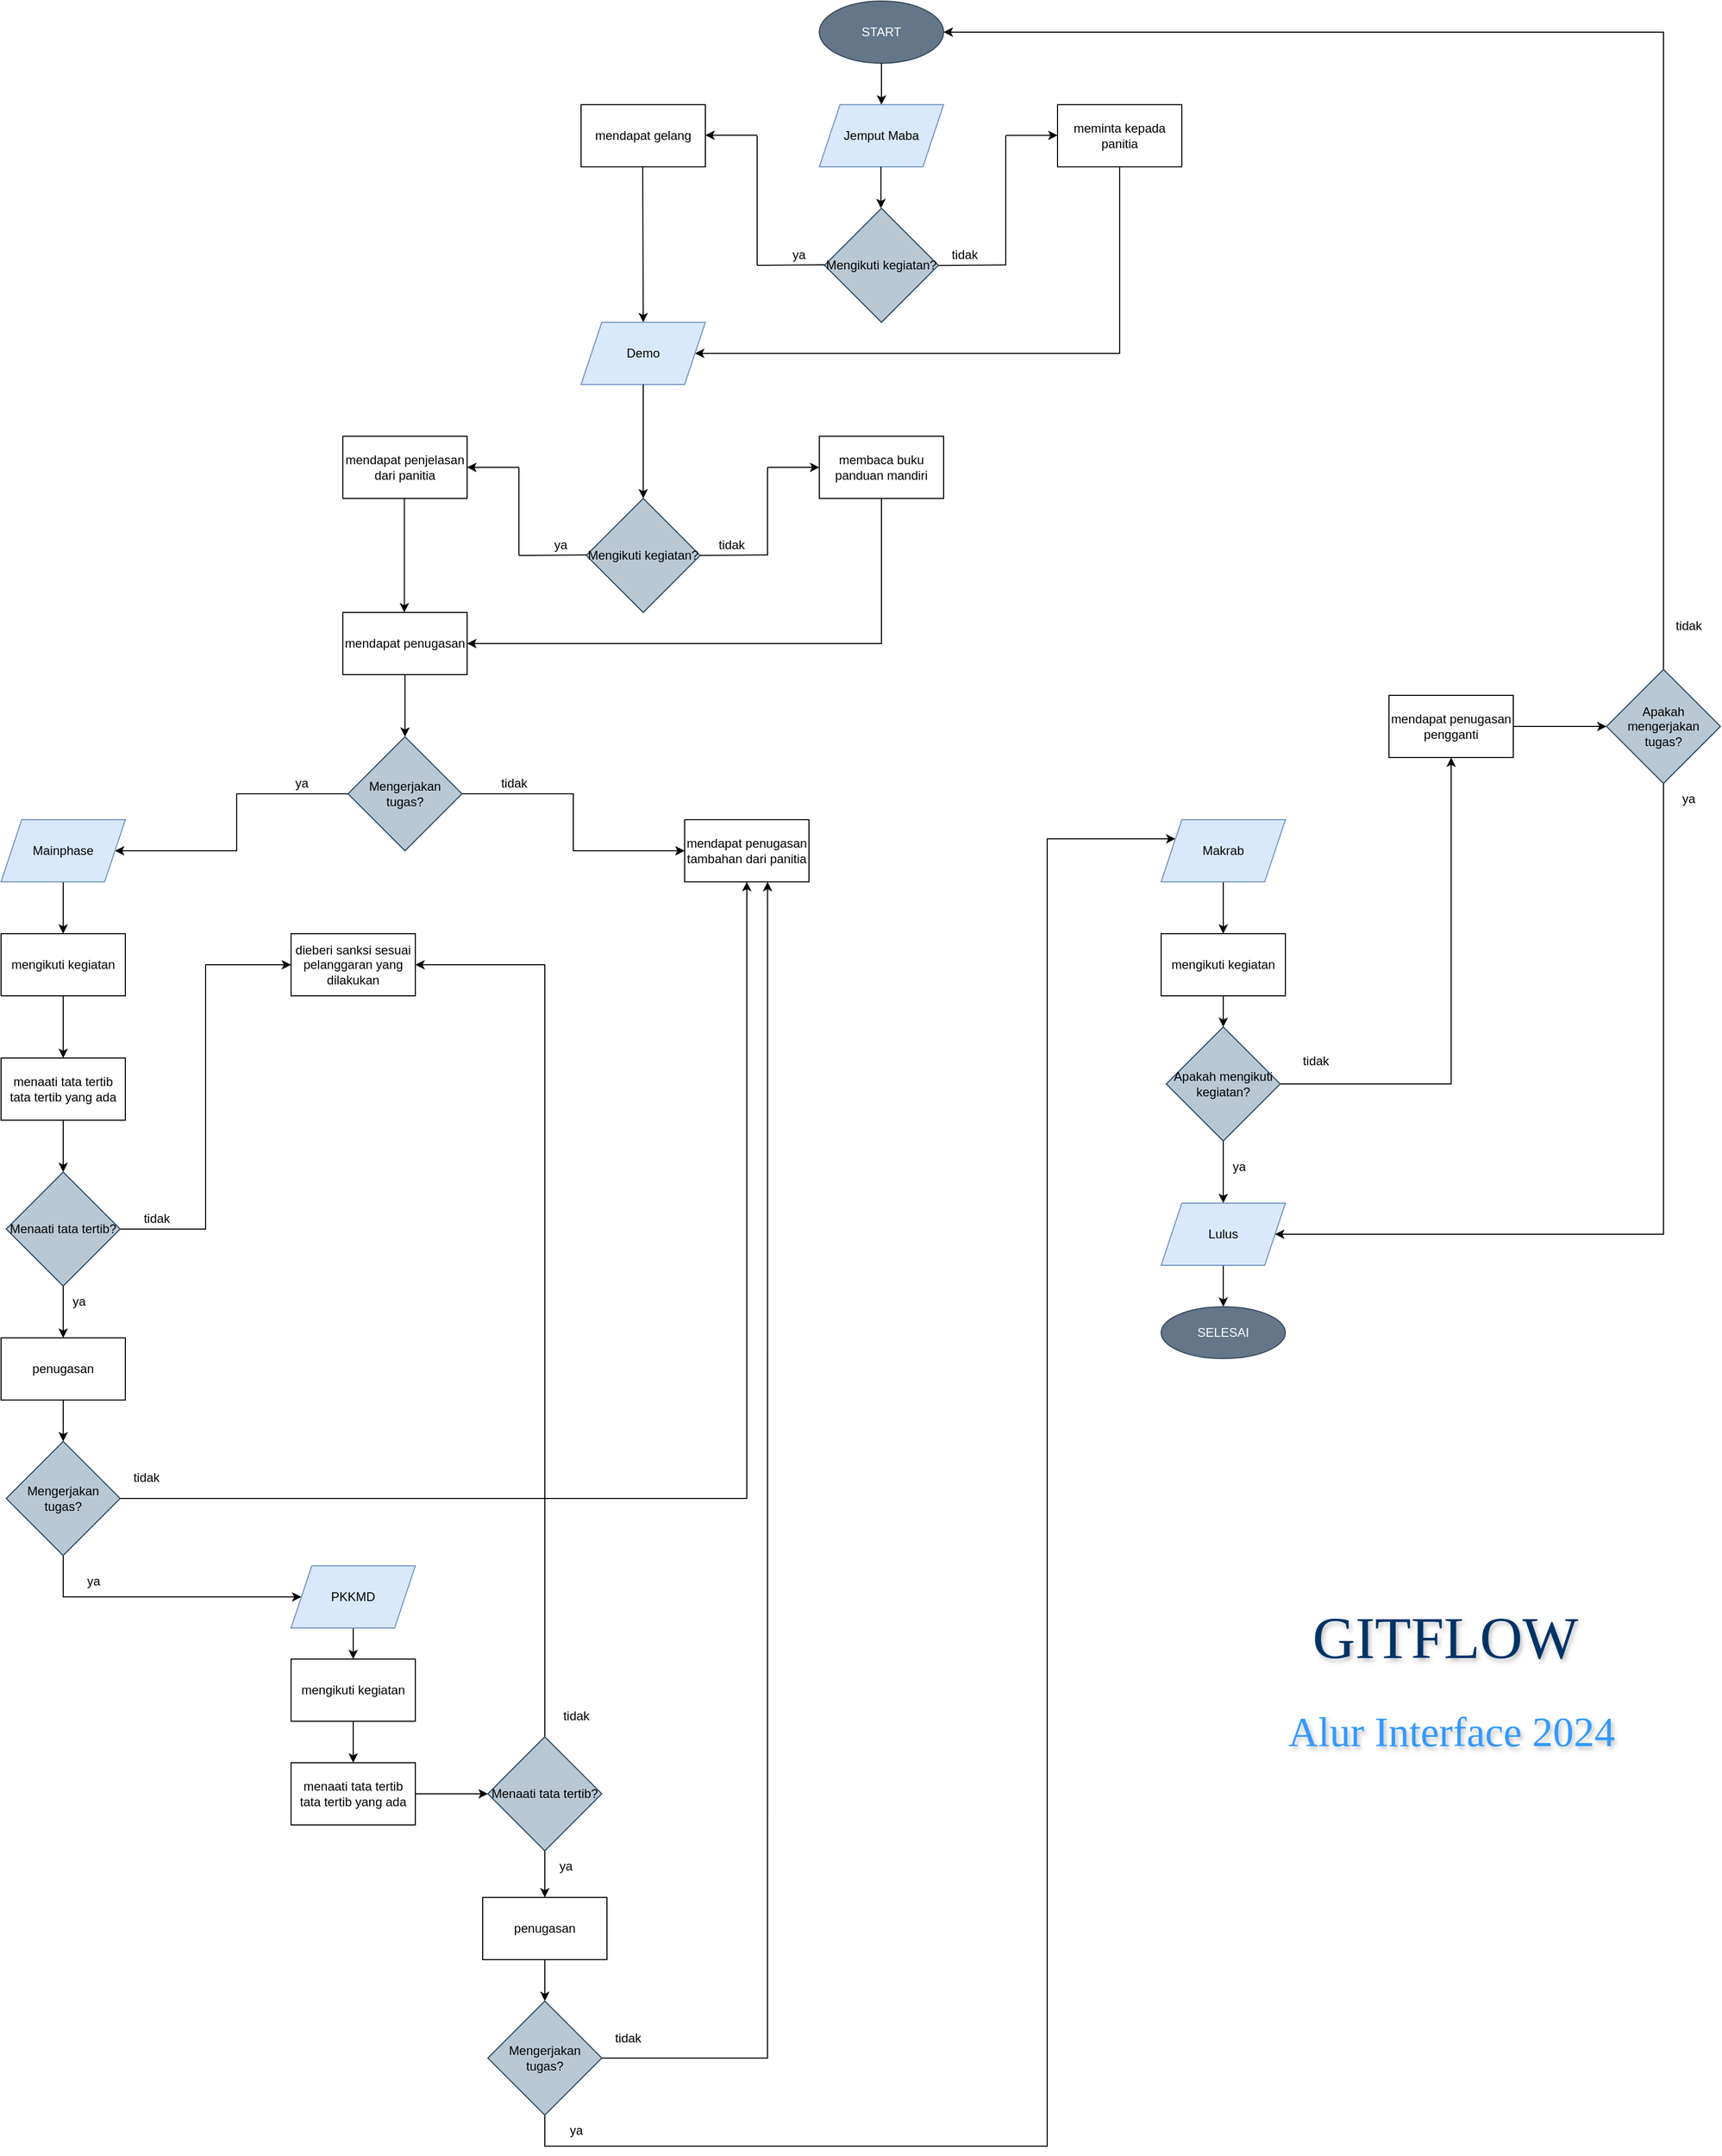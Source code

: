 <mxfile version="24.7.10">
  <diagram name="Page-1" id="lQrnTQ-c5r3qGrzf0fZM">
    <mxGraphModel dx="3271" dy="1664" grid="1" gridSize="10" guides="1" tooltips="1" connect="1" arrows="1" fold="1" page="1" pageScale="1" pageWidth="3300" pageHeight="4681" math="0" shadow="0">
      <root>
        <mxCell id="0" />
        <mxCell id="1" parent="0" />
        <mxCell id="0WFvR2r78yilENnCxm7Q-1" value="START" style="ellipse;whiteSpace=wrap;html=1;fillColor=#647687;strokeColor=#314354;fontColor=#ffffff;" parent="1" vertex="1">
          <mxGeometry x="1780" y="390" width="120" height="60" as="geometry" />
        </mxCell>
        <mxCell id="0WFvR2r78yilENnCxm7Q-2" value="" style="endArrow=classic;html=1;rounded=0;" parent="1" edge="1">
          <mxGeometry width="50" height="50" relative="1" as="geometry">
            <mxPoint x="1840" y="450" as="sourcePoint" />
            <mxPoint x="1840" y="490" as="targetPoint" />
          </mxGeometry>
        </mxCell>
        <mxCell id="0WFvR2r78yilENnCxm7Q-4" value="Jemput Maba" style="shape=parallelogram;perimeter=parallelogramPerimeter;whiteSpace=wrap;html=1;fixedSize=1;fillColor=#dae8fc;strokeColor=#6c8ebf;" parent="1" vertex="1">
          <mxGeometry x="1780" y="490" width="120" height="60" as="geometry" />
        </mxCell>
        <mxCell id="0WFvR2r78yilENnCxm7Q-5" value="" style="endArrow=classic;html=1;rounded=0;" parent="1" edge="1">
          <mxGeometry width="50" height="50" relative="1" as="geometry">
            <mxPoint x="1839.5" y="550" as="sourcePoint" />
            <mxPoint x="1839.5" y="590" as="targetPoint" />
          </mxGeometry>
        </mxCell>
        <mxCell id="0WFvR2r78yilENnCxm7Q-6" value="mendapat gelang" style="rounded=0;whiteSpace=wrap;html=1;" parent="1" vertex="1">
          <mxGeometry x="1550" y="490" width="120" height="60" as="geometry" />
        </mxCell>
        <mxCell id="0WFvR2r78yilENnCxm7Q-7" value="Mengikuti kegiatan?" style="rhombus;whiteSpace=wrap;html=1;fillColor=#bac8d3;strokeColor=#23445d;" parent="1" vertex="1">
          <mxGeometry x="1785" y="590" width="110" height="110" as="geometry" />
        </mxCell>
        <mxCell id="0WFvR2r78yilENnCxm7Q-8" value="" style="endArrow=classic;html=1;rounded=0;" parent="1" edge="1">
          <mxGeometry width="50" height="50" relative="1" as="geometry">
            <mxPoint x="1720" y="519.5" as="sourcePoint" />
            <mxPoint x="1670" y="519.5" as="targetPoint" />
          </mxGeometry>
        </mxCell>
        <mxCell id="0WFvR2r78yilENnCxm7Q-9" value="" style="endArrow=none;html=1;rounded=0;" parent="1" edge="1">
          <mxGeometry width="50" height="50" relative="1" as="geometry">
            <mxPoint x="1720" y="645" as="sourcePoint" />
            <mxPoint x="1720" y="520" as="targetPoint" />
          </mxGeometry>
        </mxCell>
        <mxCell id="0WFvR2r78yilENnCxm7Q-10" value="" style="endArrow=none;html=1;rounded=0;" parent="1" edge="1">
          <mxGeometry width="50" height="50" relative="1" as="geometry">
            <mxPoint x="1720" y="645" as="sourcePoint" />
            <mxPoint x="1785" y="644.5" as="targetPoint" />
          </mxGeometry>
        </mxCell>
        <mxCell id="0WFvR2r78yilENnCxm7Q-11" value="ya" style="text;html=1;align=center;verticalAlign=middle;resizable=0;points=[];autosize=1;strokeColor=none;fillColor=none;" parent="1" vertex="1">
          <mxGeometry x="1740" y="620" width="40" height="30" as="geometry" />
        </mxCell>
        <mxCell id="0WFvR2r78yilENnCxm7Q-12" value="" style="endArrow=none;html=1;rounded=0;" parent="1" edge="1">
          <mxGeometry width="50" height="50" relative="1" as="geometry">
            <mxPoint x="1895" y="645.12" as="sourcePoint" />
            <mxPoint x="1960" y="644.62" as="targetPoint" />
          </mxGeometry>
        </mxCell>
        <mxCell id="0WFvR2r78yilENnCxm7Q-13" value="tidak" style="text;html=1;align=center;verticalAlign=middle;resizable=0;points=[];autosize=1;strokeColor=none;fillColor=none;" parent="1" vertex="1">
          <mxGeometry x="1895" y="620" width="50" height="30" as="geometry" />
        </mxCell>
        <mxCell id="0WFvR2r78yilENnCxm7Q-14" value="" style="endArrow=none;html=1;rounded=0;" parent="1" edge="1">
          <mxGeometry width="50" height="50" relative="1" as="geometry">
            <mxPoint x="1960" y="645" as="sourcePoint" />
            <mxPoint x="1960" y="520" as="targetPoint" />
          </mxGeometry>
        </mxCell>
        <mxCell id="0WFvR2r78yilENnCxm7Q-15" value="" style="endArrow=classic;html=1;rounded=0;" parent="1" edge="1">
          <mxGeometry width="50" height="50" relative="1" as="geometry">
            <mxPoint x="1960" y="519.619" as="sourcePoint" />
            <mxPoint x="2010" y="519.619" as="targetPoint" />
          </mxGeometry>
        </mxCell>
        <mxCell id="4jfNHU_rTczjnq5Zc762-1" style="edgeStyle=orthogonalEdgeStyle;rounded=0;orthogonalLoop=1;jettySize=auto;html=1;exitX=0.5;exitY=1;exitDx=0;exitDy=0;entryX=1;entryY=0.5;entryDx=0;entryDy=0;" edge="1" parent="1" source="0WFvR2r78yilENnCxm7Q-16" target="0WFvR2r78yilENnCxm7Q-18">
          <mxGeometry relative="1" as="geometry">
            <Array as="points">
              <mxPoint x="2070" y="730" />
            </Array>
          </mxGeometry>
        </mxCell>
        <mxCell id="0WFvR2r78yilENnCxm7Q-16" value="meminta kepada panitia" style="rounded=0;whiteSpace=wrap;html=1;" parent="1" vertex="1">
          <mxGeometry x="2010" y="490" width="120" height="60" as="geometry" />
        </mxCell>
        <mxCell id="0WFvR2r78yilENnCxm7Q-17" value="" style="endArrow=classic;html=1;rounded=0;" parent="1" edge="1">
          <mxGeometry width="50" height="50" relative="1" as="geometry">
            <mxPoint x="1609.52" y="550" as="sourcePoint" />
            <mxPoint x="1610" y="700" as="targetPoint" />
          </mxGeometry>
        </mxCell>
        <mxCell id="0WFvR2r78yilENnCxm7Q-18" value="Demo" style="shape=parallelogram;perimeter=parallelogramPerimeter;whiteSpace=wrap;html=1;fixedSize=1;fillColor=#dae8fc;strokeColor=#6c8ebf;" parent="1" vertex="1">
          <mxGeometry x="1550" y="700" width="120" height="60" as="geometry" />
        </mxCell>
        <mxCell id="0WFvR2r78yilENnCxm7Q-19" value="" style="endArrow=classic;html=1;rounded=0;exitX=0.5;exitY=1;exitDx=0;exitDy=0;" parent="1" source="0WFvR2r78yilENnCxm7Q-18" edge="1">
          <mxGeometry width="50" height="50" relative="1" as="geometry">
            <mxPoint x="1609.52" y="830" as="sourcePoint" />
            <mxPoint x="1610" y="870" as="targetPoint" />
          </mxGeometry>
        </mxCell>
        <mxCell id="0WFvR2r78yilENnCxm7Q-20" value="Mengikuti kegiatan?" style="rhombus;whiteSpace=wrap;html=1;fillColor=#bac8d3;strokeColor=#23445d;" parent="1" vertex="1">
          <mxGeometry x="1555" y="870" width="110" height="110" as="geometry" />
        </mxCell>
        <mxCell id="0WFvR2r78yilENnCxm7Q-22" value="tidak" style="text;html=1;align=center;verticalAlign=middle;resizable=0;points=[];autosize=1;strokeColor=none;fillColor=none;" parent="1" vertex="1">
          <mxGeometry x="1670" y="900" width="50" height="30" as="geometry" />
        </mxCell>
        <mxCell id="0WFvR2r78yilENnCxm7Q-23" value="" style="endArrow=none;html=1;rounded=0;" parent="1" edge="1">
          <mxGeometry width="50" height="50" relative="1" as="geometry">
            <mxPoint x="1665" y="925.02" as="sourcePoint" />
            <mxPoint x="1730" y="924.52" as="targetPoint" />
          </mxGeometry>
        </mxCell>
        <mxCell id="0WFvR2r78yilENnCxm7Q-24" value="" style="endArrow=none;html=1;rounded=0;" parent="1" edge="1">
          <mxGeometry width="50" height="50" relative="1" as="geometry">
            <mxPoint x="1490" y="925.02" as="sourcePoint" />
            <mxPoint x="1555" y="924.52" as="targetPoint" />
          </mxGeometry>
        </mxCell>
        <mxCell id="0WFvR2r78yilENnCxm7Q-25" value="" style="endArrow=none;html=1;rounded=0;" parent="1" edge="1">
          <mxGeometry width="50" height="50" relative="1" as="geometry">
            <mxPoint x="1730" y="925" as="sourcePoint" />
            <mxPoint x="1730" y="840" as="targetPoint" />
          </mxGeometry>
        </mxCell>
        <mxCell id="0WFvR2r78yilENnCxm7Q-26" value="" style="endArrow=none;html=1;rounded=0;" parent="1" edge="1">
          <mxGeometry width="50" height="50" relative="1" as="geometry">
            <mxPoint x="1490" y="925" as="sourcePoint" />
            <mxPoint x="1490" y="840" as="targetPoint" />
          </mxGeometry>
        </mxCell>
        <mxCell id="0WFvR2r78yilENnCxm7Q-27" value="" style="endArrow=classic;html=1;rounded=0;" parent="1" edge="1">
          <mxGeometry width="50" height="50" relative="1" as="geometry">
            <mxPoint x="1730" y="839.999" as="sourcePoint" />
            <mxPoint x="1780" y="839.999" as="targetPoint" />
          </mxGeometry>
        </mxCell>
        <mxCell id="0WFvR2r78yilENnCxm7Q-28" value="" style="endArrow=classic;html=1;rounded=0;" parent="1" edge="1">
          <mxGeometry width="50" height="50" relative="1" as="geometry">
            <mxPoint x="1490" y="839.999" as="sourcePoint" />
            <mxPoint x="1440" y="839.999" as="targetPoint" />
          </mxGeometry>
        </mxCell>
        <mxCell id="0WFvR2r78yilENnCxm7Q-43" style="edgeStyle=orthogonalEdgeStyle;rounded=0;orthogonalLoop=1;jettySize=auto;html=1;exitX=0.5;exitY=1;exitDx=0;exitDy=0;entryX=1;entryY=0.5;entryDx=0;entryDy=0;" parent="1" source="0WFvR2r78yilENnCxm7Q-29" target="0WFvR2r78yilENnCxm7Q-41" edge="1">
          <mxGeometry relative="1" as="geometry" />
        </mxCell>
        <mxCell id="0WFvR2r78yilENnCxm7Q-29" value="membaca buku panduan mandiri" style="rounded=0;whiteSpace=wrap;html=1;" parent="1" vertex="1">
          <mxGeometry x="1780" y="810" width="120" height="60" as="geometry" />
        </mxCell>
        <mxCell id="0WFvR2r78yilENnCxm7Q-30" value="mendapat penjelasan dari panitia" style="rounded=0;whiteSpace=wrap;html=1;" parent="1" vertex="1">
          <mxGeometry x="1320" y="810" width="120" height="60" as="geometry" />
        </mxCell>
        <mxCell id="0WFvR2r78yilENnCxm7Q-31" value="ya" style="text;html=1;align=center;verticalAlign=middle;resizable=0;points=[];autosize=1;strokeColor=none;fillColor=none;" parent="1" vertex="1">
          <mxGeometry x="1510" y="900" width="40" height="30" as="geometry" />
        </mxCell>
        <mxCell id="0WFvR2r78yilENnCxm7Q-34" value="" style="endArrow=classic;html=1;rounded=0;exitX=0.5;exitY=1;exitDx=0;exitDy=0;" parent="1" edge="1">
          <mxGeometry width="50" height="50" relative="1" as="geometry">
            <mxPoint x="1379.38" y="870" as="sourcePoint" />
            <mxPoint x="1379.38" y="980" as="targetPoint" />
          </mxGeometry>
        </mxCell>
        <mxCell id="0WFvR2r78yilENnCxm7Q-41" value="mendapat penugasan" style="rounded=0;whiteSpace=wrap;html=1;" parent="1" vertex="1">
          <mxGeometry x="1320" y="980" width="120" height="60" as="geometry" />
        </mxCell>
        <mxCell id="0WFvR2r78yilENnCxm7Q-51" style="edgeStyle=orthogonalEdgeStyle;rounded=0;orthogonalLoop=1;jettySize=auto;html=1;exitX=1;exitY=0.5;exitDx=0;exitDy=0;entryX=0;entryY=0.5;entryDx=0;entryDy=0;" parent="1" source="0WFvR2r78yilENnCxm7Q-44" target="0WFvR2r78yilENnCxm7Q-50" edge="1">
          <mxGeometry relative="1" as="geometry" />
        </mxCell>
        <mxCell id="0WFvR2r78yilENnCxm7Q-53" style="edgeStyle=orthogonalEdgeStyle;rounded=0;orthogonalLoop=1;jettySize=auto;html=1;exitX=0;exitY=0.5;exitDx=0;exitDy=0;entryX=1;entryY=0.5;entryDx=0;entryDy=0;" parent="1" source="0WFvR2r78yilENnCxm7Q-44" target="0WFvR2r78yilENnCxm7Q-52" edge="1">
          <mxGeometry relative="1" as="geometry" />
        </mxCell>
        <mxCell id="0WFvR2r78yilENnCxm7Q-44" value="Mengerjakan tugas?" style="rhombus;whiteSpace=wrap;html=1;fillColor=#bac8d3;strokeColor=#23445d;" parent="1" vertex="1">
          <mxGeometry x="1325" y="1100" width="110" height="110" as="geometry" />
        </mxCell>
        <mxCell id="0WFvR2r78yilENnCxm7Q-45" value="" style="endArrow=classic;html=1;rounded=0;exitX=0.5;exitY=1;exitDx=0;exitDy=0;" parent="1" source="0WFvR2r78yilENnCxm7Q-41" target="0WFvR2r78yilENnCxm7Q-44" edge="1">
          <mxGeometry width="50" height="50" relative="1" as="geometry">
            <mxPoint x="1400" y="1050" as="sourcePoint" />
            <mxPoint x="1450" y="1000" as="targetPoint" />
          </mxGeometry>
        </mxCell>
        <mxCell id="0WFvR2r78yilENnCxm7Q-46" value="ya" style="text;html=1;align=center;verticalAlign=middle;resizable=0;points=[];autosize=1;strokeColor=none;fillColor=none;" parent="1" vertex="1">
          <mxGeometry x="1260" y="1130" width="40" height="30" as="geometry" />
        </mxCell>
        <mxCell id="0WFvR2r78yilENnCxm7Q-47" value="tidak" style="text;html=1;align=center;verticalAlign=middle;resizable=0;points=[];autosize=1;strokeColor=none;fillColor=none;" parent="1" vertex="1">
          <mxGeometry x="1460" y="1130" width="50" height="30" as="geometry" />
        </mxCell>
        <mxCell id="0WFvR2r78yilENnCxm7Q-50" value="mendapat penugasan tambahan dari panitia" style="rounded=0;whiteSpace=wrap;html=1;" parent="1" vertex="1">
          <mxGeometry x="1650" y="1180" width="120" height="60" as="geometry" />
        </mxCell>
        <mxCell id="4jfNHU_rTczjnq5Zc762-2" style="edgeStyle=orthogonalEdgeStyle;rounded=0;orthogonalLoop=1;jettySize=auto;html=1;exitX=0.5;exitY=1;exitDx=0;exitDy=0;entryX=0.5;entryY=0;entryDx=0;entryDy=0;" edge="1" parent="1" source="0WFvR2r78yilENnCxm7Q-52" target="0WFvR2r78yilENnCxm7Q-54">
          <mxGeometry relative="1" as="geometry" />
        </mxCell>
        <mxCell id="0WFvR2r78yilENnCxm7Q-52" value="Mainphase" style="shape=parallelogram;perimeter=parallelogramPerimeter;whiteSpace=wrap;html=1;fixedSize=1;fillColor=#dae8fc;strokeColor=#6c8ebf;" parent="1" vertex="1">
          <mxGeometry x="990" y="1180" width="120" height="60" as="geometry" />
        </mxCell>
        <mxCell id="4jfNHU_rTczjnq5Zc762-3" style="edgeStyle=orthogonalEdgeStyle;rounded=0;orthogonalLoop=1;jettySize=auto;html=1;exitX=0.5;exitY=1;exitDx=0;exitDy=0;entryX=0.5;entryY=0;entryDx=0;entryDy=0;" edge="1" parent="1" source="0WFvR2r78yilENnCxm7Q-54" target="0WFvR2r78yilENnCxm7Q-55">
          <mxGeometry relative="1" as="geometry" />
        </mxCell>
        <mxCell id="0WFvR2r78yilENnCxm7Q-54" value="mengikuti kegiatan" style="rounded=0;whiteSpace=wrap;html=1;" parent="1" vertex="1">
          <mxGeometry x="990" y="1290" width="120" height="60" as="geometry" />
        </mxCell>
        <mxCell id="4jfNHU_rTczjnq5Zc762-5" style="edgeStyle=orthogonalEdgeStyle;rounded=0;orthogonalLoop=1;jettySize=auto;html=1;exitX=0.5;exitY=1;exitDx=0;exitDy=0;" edge="1" parent="1" source="0WFvR2r78yilENnCxm7Q-55" target="4jfNHU_rTczjnq5Zc762-4">
          <mxGeometry relative="1" as="geometry" />
        </mxCell>
        <mxCell id="0WFvR2r78yilENnCxm7Q-55" value="menaati tata tertib tata tertib yang ada" style="rounded=0;whiteSpace=wrap;html=1;" parent="1" vertex="1">
          <mxGeometry x="990" y="1410" width="120" height="60" as="geometry" />
        </mxCell>
        <mxCell id="4jfNHU_rTczjnq5Zc762-13" style="edgeStyle=orthogonalEdgeStyle;rounded=0;orthogonalLoop=1;jettySize=auto;html=1;exitX=1;exitY=0.5;exitDx=0;exitDy=0;entryX=0;entryY=0.5;entryDx=0;entryDy=0;" edge="1" parent="1" source="4jfNHU_rTczjnq5Zc762-4" target="4jfNHU_rTczjnq5Zc762-12">
          <mxGeometry relative="1" as="geometry" />
        </mxCell>
        <mxCell id="4jfNHU_rTczjnq5Zc762-14" style="edgeStyle=orthogonalEdgeStyle;rounded=0;orthogonalLoop=1;jettySize=auto;html=1;exitX=0.5;exitY=1;exitDx=0;exitDy=0;entryX=0.5;entryY=0;entryDx=0;entryDy=0;" edge="1" parent="1" source="4jfNHU_rTczjnq5Zc762-4" target="4jfNHU_rTczjnq5Zc762-15">
          <mxGeometry relative="1" as="geometry">
            <mxPoint x="1050" y="1670" as="targetPoint" />
            <Array as="points" />
          </mxGeometry>
        </mxCell>
        <mxCell id="4jfNHU_rTczjnq5Zc762-4" value="Menaati tata tertib?" style="rhombus;whiteSpace=wrap;html=1;fillColor=#bac8d3;strokeColor=#23445d;" vertex="1" parent="1">
          <mxGeometry x="995" y="1520" width="110" height="110" as="geometry" />
        </mxCell>
        <mxCell id="4jfNHU_rTczjnq5Zc762-10" value="tidak" style="text;html=1;align=center;verticalAlign=middle;resizable=0;points=[];autosize=1;strokeColor=none;fillColor=none;" vertex="1" parent="1">
          <mxGeometry x="1115" y="1550" width="50" height="30" as="geometry" />
        </mxCell>
        <mxCell id="4jfNHU_rTczjnq5Zc762-12" value="dieberi sanksi sesuai pelanggaran yang dilakukan" style="rounded=0;whiteSpace=wrap;html=1;" vertex="1" parent="1">
          <mxGeometry x="1270" y="1290" width="120" height="60" as="geometry" />
        </mxCell>
        <mxCell id="4jfNHU_rTczjnq5Zc762-42" style="edgeStyle=orthogonalEdgeStyle;rounded=0;orthogonalLoop=1;jettySize=auto;html=1;exitX=0.5;exitY=1;exitDx=0;exitDy=0;entryX=0.5;entryY=0;entryDx=0;entryDy=0;" edge="1" parent="1" source="4jfNHU_rTczjnq5Zc762-15" target="4jfNHU_rTczjnq5Zc762-16">
          <mxGeometry relative="1" as="geometry" />
        </mxCell>
        <mxCell id="4jfNHU_rTczjnq5Zc762-15" value="penugasan" style="rounded=0;whiteSpace=wrap;html=1;" vertex="1" parent="1">
          <mxGeometry x="990" y="1680" width="120" height="60" as="geometry" />
        </mxCell>
        <mxCell id="4jfNHU_rTczjnq5Zc762-19" style="edgeStyle=orthogonalEdgeStyle;rounded=0;orthogonalLoop=1;jettySize=auto;html=1;exitX=1;exitY=0.5;exitDx=0;exitDy=0;entryX=0.5;entryY=1;entryDx=0;entryDy=0;" edge="1" parent="1" source="4jfNHU_rTczjnq5Zc762-16" target="0WFvR2r78yilENnCxm7Q-50">
          <mxGeometry relative="1" as="geometry" />
        </mxCell>
        <mxCell id="4jfNHU_rTczjnq5Zc762-22" style="edgeStyle=orthogonalEdgeStyle;rounded=0;orthogonalLoop=1;jettySize=auto;html=1;exitX=0.5;exitY=1;exitDx=0;exitDy=0;entryX=0;entryY=0.5;entryDx=0;entryDy=0;" edge="1" parent="1" source="4jfNHU_rTczjnq5Zc762-16" target="4jfNHU_rTczjnq5Zc762-21">
          <mxGeometry relative="1" as="geometry">
            <Array as="points">
              <mxPoint x="1050" y="1930" />
            </Array>
          </mxGeometry>
        </mxCell>
        <mxCell id="4jfNHU_rTczjnq5Zc762-16" value="Mengerjakan tugas?" style="rhombus;whiteSpace=wrap;html=1;fillColor=#bac8d3;strokeColor=#23445d;" vertex="1" parent="1">
          <mxGeometry x="995" y="1780" width="110" height="110" as="geometry" />
        </mxCell>
        <mxCell id="4jfNHU_rTczjnq5Zc762-28" style="edgeStyle=orthogonalEdgeStyle;rounded=0;orthogonalLoop=1;jettySize=auto;html=1;exitX=0.5;exitY=1;exitDx=0;exitDy=0;entryX=0.5;entryY=0;entryDx=0;entryDy=0;" edge="1" parent="1" source="4jfNHU_rTczjnq5Zc762-21" target="4jfNHU_rTczjnq5Zc762-25">
          <mxGeometry relative="1" as="geometry" />
        </mxCell>
        <mxCell id="4jfNHU_rTczjnq5Zc762-21" value="PKKMD" style="shape=parallelogram;perimeter=parallelogramPerimeter;whiteSpace=wrap;html=1;fixedSize=1;fillColor=#dae8fc;strokeColor=#6c8ebf;" vertex="1" parent="1">
          <mxGeometry x="1270" y="1900" width="120" height="60" as="geometry" />
        </mxCell>
        <mxCell id="4jfNHU_rTczjnq5Zc762-23" value="tidak" style="text;html=1;align=center;verticalAlign=middle;resizable=0;points=[];autosize=1;strokeColor=none;fillColor=none;" vertex="1" parent="1">
          <mxGeometry x="1105" y="1800" width="50" height="30" as="geometry" />
        </mxCell>
        <mxCell id="4jfNHU_rTczjnq5Zc762-24" value="ya" style="text;html=1;align=center;verticalAlign=middle;resizable=0;points=[];autosize=1;strokeColor=none;fillColor=none;" vertex="1" parent="1">
          <mxGeometry x="1064" y="1900" width="30" height="30" as="geometry" />
        </mxCell>
        <mxCell id="4jfNHU_rTczjnq5Zc762-29" style="edgeStyle=orthogonalEdgeStyle;rounded=0;orthogonalLoop=1;jettySize=auto;html=1;exitX=0.5;exitY=1;exitDx=0;exitDy=0;entryX=0.5;entryY=0;entryDx=0;entryDy=0;" edge="1" parent="1" source="4jfNHU_rTczjnq5Zc762-25" target="4jfNHU_rTczjnq5Zc762-26">
          <mxGeometry relative="1" as="geometry" />
        </mxCell>
        <mxCell id="4jfNHU_rTczjnq5Zc762-25" value="mengikuti kegiatan" style="rounded=0;whiteSpace=wrap;html=1;" vertex="1" parent="1">
          <mxGeometry x="1270" y="1990" width="120" height="60" as="geometry" />
        </mxCell>
        <mxCell id="4jfNHU_rTczjnq5Zc762-30" style="edgeStyle=orthogonalEdgeStyle;rounded=0;orthogonalLoop=1;jettySize=auto;html=1;exitX=1;exitY=0.5;exitDx=0;exitDy=0;entryX=0;entryY=0.5;entryDx=0;entryDy=0;" edge="1" parent="1" source="4jfNHU_rTczjnq5Zc762-26" target="4jfNHU_rTczjnq5Zc762-27">
          <mxGeometry relative="1" as="geometry" />
        </mxCell>
        <mxCell id="4jfNHU_rTczjnq5Zc762-26" value="menaati tata tertib tata tertib yang ada" style="rounded=0;whiteSpace=wrap;html=1;" vertex="1" parent="1">
          <mxGeometry x="1270" y="2090" width="120" height="60" as="geometry" />
        </mxCell>
        <mxCell id="4jfNHU_rTczjnq5Zc762-31" style="edgeStyle=orthogonalEdgeStyle;rounded=0;orthogonalLoop=1;jettySize=auto;html=1;exitX=0.5;exitY=0;exitDx=0;exitDy=0;entryX=1;entryY=0.5;entryDx=0;entryDy=0;" edge="1" parent="1" source="4jfNHU_rTczjnq5Zc762-27" target="4jfNHU_rTczjnq5Zc762-12">
          <mxGeometry relative="1" as="geometry" />
        </mxCell>
        <mxCell id="4jfNHU_rTczjnq5Zc762-33" style="edgeStyle=orthogonalEdgeStyle;rounded=0;orthogonalLoop=1;jettySize=auto;html=1;exitX=0.5;exitY=1;exitDx=0;exitDy=0;entryX=0.5;entryY=0;entryDx=0;entryDy=0;" edge="1" parent="1" source="4jfNHU_rTczjnq5Zc762-27" target="4jfNHU_rTczjnq5Zc762-32">
          <mxGeometry relative="1" as="geometry" />
        </mxCell>
        <mxCell id="4jfNHU_rTczjnq5Zc762-27" value="Menaati tata tertib?" style="rhombus;whiteSpace=wrap;html=1;fillColor=#bac8d3;strokeColor=#23445d;" vertex="1" parent="1">
          <mxGeometry x="1460" y="2065" width="110" height="110" as="geometry" />
        </mxCell>
        <mxCell id="4jfNHU_rTczjnq5Zc762-35" style="edgeStyle=orthogonalEdgeStyle;rounded=0;orthogonalLoop=1;jettySize=auto;html=1;exitX=0.5;exitY=1;exitDx=0;exitDy=0;entryX=0.5;entryY=0;entryDx=0;entryDy=0;" edge="1" parent="1" source="4jfNHU_rTczjnq5Zc762-32" target="4jfNHU_rTczjnq5Zc762-34">
          <mxGeometry relative="1" as="geometry" />
        </mxCell>
        <mxCell id="4jfNHU_rTczjnq5Zc762-32" value="penugasan" style="rounded=0;whiteSpace=wrap;html=1;" vertex="1" parent="1">
          <mxGeometry x="1455" y="2220" width="120" height="60" as="geometry" />
        </mxCell>
        <mxCell id="4jfNHU_rTczjnq5Zc762-52" style="edgeStyle=orthogonalEdgeStyle;rounded=0;orthogonalLoop=1;jettySize=auto;html=1;exitX=0.5;exitY=1;exitDx=0;exitDy=0;entryX=0;entryY=0.25;entryDx=0;entryDy=0;" edge="1" parent="1" source="4jfNHU_rTczjnq5Zc762-34" target="4jfNHU_rTczjnq5Zc762-37">
          <mxGeometry relative="1" as="geometry">
            <Array as="points">
              <mxPoint x="1515" y="2460" />
              <mxPoint x="2000" y="2460" />
              <mxPoint x="2000" y="1198" />
            </Array>
          </mxGeometry>
        </mxCell>
        <mxCell id="4jfNHU_rTczjnq5Zc762-34" value="Mengerjakan tugas?" style="rhombus;whiteSpace=wrap;html=1;fillColor=#bac8d3;strokeColor=#23445d;" vertex="1" parent="1">
          <mxGeometry x="1460" y="2320" width="110" height="110" as="geometry" />
        </mxCell>
        <mxCell id="4jfNHU_rTczjnq5Zc762-36" style="edgeStyle=orthogonalEdgeStyle;rounded=0;orthogonalLoop=1;jettySize=auto;html=1;exitX=1;exitY=0.5;exitDx=0;exitDy=0;entryX=0.667;entryY=1;entryDx=0;entryDy=0;entryPerimeter=0;" edge="1" parent="1" source="4jfNHU_rTczjnq5Zc762-34" target="0WFvR2r78yilENnCxm7Q-50">
          <mxGeometry relative="1" as="geometry" />
        </mxCell>
        <mxCell id="4jfNHU_rTczjnq5Zc762-53" style="edgeStyle=orthogonalEdgeStyle;rounded=0;orthogonalLoop=1;jettySize=auto;html=1;exitX=0.5;exitY=1;exitDx=0;exitDy=0;entryX=0.5;entryY=0;entryDx=0;entryDy=0;" edge="1" parent="1" source="4jfNHU_rTczjnq5Zc762-37" target="4jfNHU_rTczjnq5Zc762-44">
          <mxGeometry relative="1" as="geometry" />
        </mxCell>
        <mxCell id="4jfNHU_rTczjnq5Zc762-37" value="Makrab" style="shape=parallelogram;perimeter=parallelogramPerimeter;whiteSpace=wrap;html=1;fixedSize=1;fillColor=#dae8fc;strokeColor=#6c8ebf;" vertex="1" parent="1">
          <mxGeometry x="2110" y="1180" width="120" height="60" as="geometry" />
        </mxCell>
        <mxCell id="4jfNHU_rTczjnq5Zc762-39" value="tidak" style="text;html=1;align=center;verticalAlign=middle;resizable=0;points=[];autosize=1;strokeColor=none;fillColor=none;" vertex="1" parent="1">
          <mxGeometry x="1520" y="2030" width="50" height="30" as="geometry" />
        </mxCell>
        <mxCell id="4jfNHU_rTczjnq5Zc762-40" value="ya" style="text;html=1;align=center;verticalAlign=middle;resizable=0;points=[];autosize=1;strokeColor=none;fillColor=none;" vertex="1" parent="1">
          <mxGeometry x="1520" y="2175" width="30" height="30" as="geometry" />
        </mxCell>
        <mxCell id="4jfNHU_rTczjnq5Zc762-43" value="ya" style="text;html=1;align=center;verticalAlign=middle;resizable=0;points=[];autosize=1;strokeColor=none;fillColor=none;" vertex="1" parent="1">
          <mxGeometry x="1050" y="1630" width="30" height="30" as="geometry" />
        </mxCell>
        <mxCell id="4jfNHU_rTczjnq5Zc762-55" style="edgeStyle=orthogonalEdgeStyle;rounded=0;orthogonalLoop=1;jettySize=auto;html=1;exitX=0.5;exitY=1;exitDx=0;exitDy=0;entryX=0.5;entryY=0;entryDx=0;entryDy=0;" edge="1" parent="1" source="4jfNHU_rTczjnq5Zc762-44" target="4jfNHU_rTczjnq5Zc762-46">
          <mxGeometry relative="1" as="geometry" />
        </mxCell>
        <mxCell id="4jfNHU_rTczjnq5Zc762-44" value="mengikuti kegiatan" style="rounded=0;whiteSpace=wrap;html=1;" vertex="1" parent="1">
          <mxGeometry x="2110" y="1290" width="120" height="60" as="geometry" />
        </mxCell>
        <mxCell id="4jfNHU_rTczjnq5Zc762-56" style="edgeStyle=orthogonalEdgeStyle;rounded=0;orthogonalLoop=1;jettySize=auto;html=1;exitX=0.5;exitY=1;exitDx=0;exitDy=0;" edge="1" parent="1" source="4jfNHU_rTczjnq5Zc762-46">
          <mxGeometry relative="1" as="geometry">
            <mxPoint x="2170" y="1550" as="targetPoint" />
          </mxGeometry>
        </mxCell>
        <mxCell id="4jfNHU_rTczjnq5Zc762-65" style="edgeStyle=orthogonalEdgeStyle;rounded=0;orthogonalLoop=1;jettySize=auto;html=1;exitX=1;exitY=0.5;exitDx=0;exitDy=0;entryX=0.5;entryY=1;entryDx=0;entryDy=0;" edge="1" parent="1" source="4jfNHU_rTczjnq5Zc762-46" target="4jfNHU_rTczjnq5Zc762-64">
          <mxGeometry relative="1" as="geometry" />
        </mxCell>
        <mxCell id="4jfNHU_rTczjnq5Zc762-46" value="Apakah mengikuti kegiatan?" style="rhombus;whiteSpace=wrap;html=1;fillColor=#bac8d3;strokeColor=#23445d;" vertex="1" parent="1">
          <mxGeometry x="2115" y="1380" width="110" height="110" as="geometry" />
        </mxCell>
        <mxCell id="4jfNHU_rTczjnq5Zc762-48" value="tidak" style="text;html=1;align=center;verticalAlign=middle;resizable=0;points=[];autosize=1;strokeColor=none;fillColor=none;" vertex="1" parent="1">
          <mxGeometry x="1570" y="2341" width="50" height="30" as="geometry" />
        </mxCell>
        <mxCell id="4jfNHU_rTczjnq5Zc762-49" value="ya" style="text;html=1;align=center;verticalAlign=middle;resizable=0;points=[];autosize=1;strokeColor=none;fillColor=none;" vertex="1" parent="1">
          <mxGeometry x="1530" y="2430" width="30" height="30" as="geometry" />
        </mxCell>
        <mxCell id="4jfNHU_rTczjnq5Zc762-61" style="edgeStyle=orthogonalEdgeStyle;rounded=0;orthogonalLoop=1;jettySize=auto;html=1;exitX=0.5;exitY=1;exitDx=0;exitDy=0;" edge="1" parent="1" source="4jfNHU_rTczjnq5Zc762-58" target="4jfNHU_rTczjnq5Zc762-59">
          <mxGeometry relative="1" as="geometry" />
        </mxCell>
        <mxCell id="4jfNHU_rTczjnq5Zc762-58" value="Lulus" style="shape=parallelogram;perimeter=parallelogramPerimeter;whiteSpace=wrap;html=1;fixedSize=1;fillColor=#dae8fc;strokeColor=#6c8ebf;" vertex="1" parent="1">
          <mxGeometry x="2110" y="1550" width="120" height="60" as="geometry" />
        </mxCell>
        <mxCell id="4jfNHU_rTczjnq5Zc762-59" value="SELESAI" style="ellipse;whiteSpace=wrap;html=1;fillColor=#647687;strokeColor=#314354;fontColor=#ffffff;" vertex="1" parent="1">
          <mxGeometry x="2110" y="1650" width="120" height="50" as="geometry" />
        </mxCell>
        <mxCell id="4jfNHU_rTczjnq5Zc762-62" value="tidak" style="text;html=1;align=center;verticalAlign=middle;resizable=0;points=[];autosize=1;strokeColor=none;fillColor=none;" vertex="1" parent="1">
          <mxGeometry x="2234" y="1398" width="50" height="30" as="geometry" />
        </mxCell>
        <mxCell id="4jfNHU_rTczjnq5Zc762-63" value="ya" style="text;html=1;align=center;verticalAlign=middle;resizable=0;points=[];autosize=1;strokeColor=none;fillColor=none;" vertex="1" parent="1">
          <mxGeometry x="2170" y="1500" width="30" height="30" as="geometry" />
        </mxCell>
        <mxCell id="4jfNHU_rTczjnq5Zc762-67" style="edgeStyle=orthogonalEdgeStyle;rounded=0;orthogonalLoop=1;jettySize=auto;html=1;exitX=1;exitY=0.5;exitDx=0;exitDy=0;" edge="1" parent="1" source="4jfNHU_rTczjnq5Zc762-64" target="4jfNHU_rTczjnq5Zc762-66">
          <mxGeometry relative="1" as="geometry" />
        </mxCell>
        <mxCell id="4jfNHU_rTczjnq5Zc762-64" value="mendapat penugasan pengganti" style="rounded=0;whiteSpace=wrap;html=1;" vertex="1" parent="1">
          <mxGeometry x="2330" y="1060" width="120" height="60" as="geometry" />
        </mxCell>
        <mxCell id="4jfNHU_rTczjnq5Zc762-68" style="edgeStyle=orthogonalEdgeStyle;rounded=0;orthogonalLoop=1;jettySize=auto;html=1;exitX=0.5;exitY=0;exitDx=0;exitDy=0;entryX=1;entryY=0.5;entryDx=0;entryDy=0;" edge="1" parent="1" source="4jfNHU_rTczjnq5Zc762-66" target="0WFvR2r78yilENnCxm7Q-1">
          <mxGeometry relative="1" as="geometry" />
        </mxCell>
        <mxCell id="4jfNHU_rTczjnq5Zc762-71" style="edgeStyle=orthogonalEdgeStyle;rounded=0;orthogonalLoop=1;jettySize=auto;html=1;exitX=0.5;exitY=1;exitDx=0;exitDy=0;entryX=1;entryY=0.5;entryDx=0;entryDy=0;" edge="1" parent="1" source="4jfNHU_rTczjnq5Zc762-66" target="4jfNHU_rTczjnq5Zc762-58">
          <mxGeometry relative="1" as="geometry">
            <Array as="points">
              <mxPoint x="2595" y="1580" />
            </Array>
          </mxGeometry>
        </mxCell>
        <mxCell id="4jfNHU_rTczjnq5Zc762-66" value="Apakah mengerjakan tugas?" style="rhombus;whiteSpace=wrap;html=1;fillColor=#bac8d3;strokeColor=#23445d;" vertex="1" parent="1">
          <mxGeometry x="2540" y="1035" width="110" height="110" as="geometry" />
        </mxCell>
        <mxCell id="4jfNHU_rTczjnq5Zc762-69" value="tidak" style="text;html=1;align=center;verticalAlign=middle;resizable=0;points=[];autosize=1;strokeColor=none;fillColor=none;" vertex="1" parent="1">
          <mxGeometry x="2594" y="978" width="50" height="30" as="geometry" />
        </mxCell>
        <mxCell id="4jfNHU_rTczjnq5Zc762-72" value="ya" style="text;html=1;align=center;verticalAlign=middle;resizable=0;points=[];autosize=1;strokeColor=none;fillColor=none;" vertex="1" parent="1">
          <mxGeometry x="2604" y="1145" width="30" height="30" as="geometry" />
        </mxCell>
        <mxCell id="4jfNHU_rTczjnq5Zc762-73" value="GITFLOW" style="text;html=1;align=center;verticalAlign=middle;resizable=0;points=[];autosize=1;strokeColor=none;fillColor=none;fontSize=57;fontFamily=Comic Sans MS;fontColor=#003366;textShadow=1;labelBorderColor=none;labelBackgroundColor=none;" vertex="1" parent="1">
          <mxGeometry x="2234" y="1930" width="300" height="80" as="geometry" />
        </mxCell>
        <mxCell id="4jfNHU_rTczjnq5Zc762-75" value="Alur Interface 2024" style="text;html=1;align=center;verticalAlign=middle;resizable=0;points=[];autosize=1;fillColor=none;fontSize=40;fontFamily=Comic Sans MS;fontColor=#3399FF;textShadow=1;" vertex="1" parent="1">
          <mxGeometry x="2185" y="2030" width="410" height="60" as="geometry" />
        </mxCell>
      </root>
    </mxGraphModel>
  </diagram>
</mxfile>
